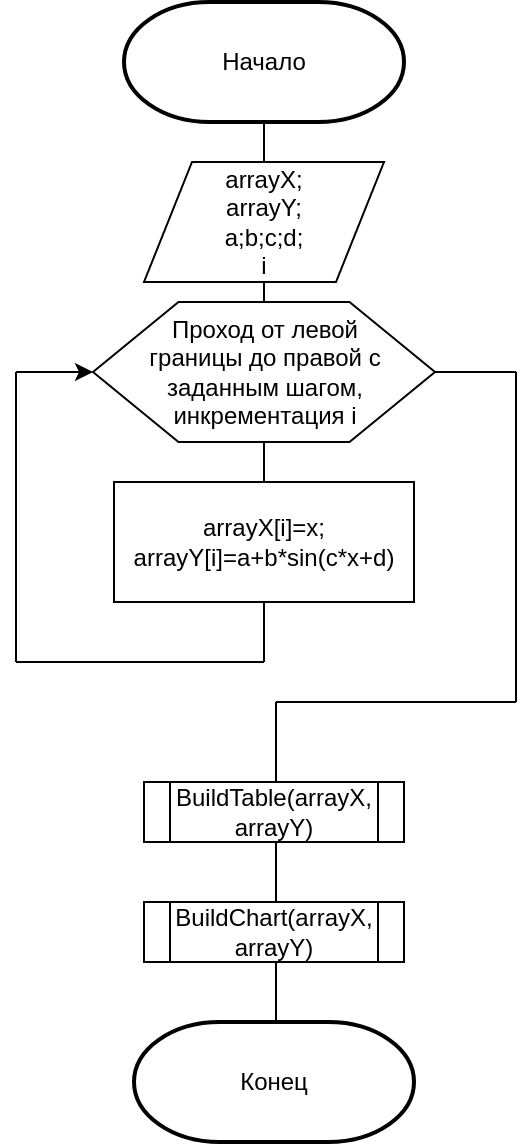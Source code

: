 <mxfile version="12.9.10" type="device"><diagram id="94tspqMn5vLE90J4yxDc" name="Page-1"><mxGraphModel dx="782" dy="469" grid="1" gridSize="10" guides="1" tooltips="1" connect="1" arrows="1" fold="1" page="1" pageScale="1" pageWidth="827" pageHeight="1169" math="0" shadow="0"><root><mxCell id="0"/><mxCell id="1" parent="0"/><mxCell id="BD2OFDXc3EDGy9Zt7kQl-43" value="" style="endArrow=none;html=1;entryX=0.5;entryY=1;entryDx=0;entryDy=0;entryPerimeter=0;" edge="1" parent="1" target="BD2OFDXc3EDGy9Zt7kQl-2"><mxGeometry width="50" height="50" relative="1" as="geometry"><mxPoint x="414" y="340" as="sourcePoint"/><mxPoint x="160" y="80" as="targetPoint"/></mxGeometry></mxCell><mxCell id="BD2OFDXc3EDGy9Zt7kQl-2" value="Начало" style="strokeWidth=2;html=1;shape=mxgraph.flowchart.terminator;whiteSpace=wrap;" vertex="1" parent="1"><mxGeometry x="344" y="10" width="140" height="60" as="geometry"/></mxCell><mxCell id="BD2OFDXc3EDGy9Zt7kQl-40" value="Конец" style="strokeWidth=2;html=1;shape=mxgraph.flowchart.terminator;whiteSpace=wrap;" vertex="1" parent="1"><mxGeometry x="349" y="519.998" width="140" height="60" as="geometry"/></mxCell><mxCell id="BD2OFDXc3EDGy9Zt7kQl-42" value="arrayX;&lt;br&gt;arrayY;&lt;br&gt;a;b;c;d;&lt;br&gt;i" style="shape=parallelogram;perimeter=parallelogramPerimeter;whiteSpace=wrap;html=1;" vertex="1" parent="1"><mxGeometry x="354" y="90" width="120" height="60" as="geometry"/></mxCell><mxCell id="BD2OFDXc3EDGy9Zt7kQl-44" value="Проход от левой &lt;br&gt;границы до правой с &lt;br&gt;заданным шагом,&lt;br&gt;инкрементация i" style="shape=hexagon;perimeter=hexagonPerimeter2;whiteSpace=wrap;html=1;" vertex="1" parent="1"><mxGeometry x="328.5" y="160" width="171" height="70" as="geometry"/></mxCell><mxCell id="BD2OFDXc3EDGy9Zt7kQl-45" value="arrayX[i]=x;&lt;br&gt;arrayY[i]=a+b*sin(c*x+d)" style="rounded=0;whiteSpace=wrap;html=1;" vertex="1" parent="1"><mxGeometry x="339" y="250" width="150" height="60" as="geometry"/></mxCell><mxCell id="BD2OFDXc3EDGy9Zt7kQl-46" value="" style="endArrow=none;html=1;" edge="1" parent="1"><mxGeometry width="50" height="50" relative="1" as="geometry"><mxPoint x="290" y="340" as="sourcePoint"/><mxPoint x="414" y="340" as="targetPoint"/></mxGeometry></mxCell><mxCell id="BD2OFDXc3EDGy9Zt7kQl-47" value="" style="endArrow=classic;html=1;entryX=0;entryY=0.5;entryDx=0;entryDy=0;" edge="1" parent="1" target="BD2OFDXc3EDGy9Zt7kQl-44"><mxGeometry width="50" height="50" relative="1" as="geometry"><mxPoint x="290" y="195" as="sourcePoint"/><mxPoint x="280" y="140" as="targetPoint"/></mxGeometry></mxCell><mxCell id="BD2OFDXc3EDGy9Zt7kQl-48" value="" style="endArrow=none;html=1;" edge="1" parent="1"><mxGeometry width="50" height="50" relative="1" as="geometry"><mxPoint x="290" y="340" as="sourcePoint"/><mxPoint x="290" y="195" as="targetPoint"/></mxGeometry></mxCell><mxCell id="BD2OFDXc3EDGy9Zt7kQl-49" value="" style="endArrow=none;html=1;entryX=1;entryY=0.5;entryDx=0;entryDy=0;" edge="1" parent="1" target="BD2OFDXc3EDGy9Zt7kQl-44"><mxGeometry width="50" height="50" relative="1" as="geometry"><mxPoint x="540" y="195" as="sourcePoint"/><mxPoint x="680" y="260" as="targetPoint"/></mxGeometry></mxCell><mxCell id="BD2OFDXc3EDGy9Zt7kQl-50" value="" style="endArrow=none;html=1;" edge="1" parent="1"><mxGeometry width="50" height="50" relative="1" as="geometry"><mxPoint x="540" y="360" as="sourcePoint"/><mxPoint x="540" y="195" as="targetPoint"/></mxGeometry></mxCell><mxCell id="BD2OFDXc3EDGy9Zt7kQl-51" value="" style="endArrow=none;html=1;" edge="1" parent="1"><mxGeometry width="50" height="50" relative="1" as="geometry"><mxPoint x="420" y="360" as="sourcePoint"/><mxPoint x="540" y="360" as="targetPoint"/></mxGeometry></mxCell><mxCell id="BD2OFDXc3EDGy9Zt7kQl-52" value="" style="endArrow=none;html=1;" edge="1" parent="1"><mxGeometry width="50" height="50" relative="1" as="geometry"><mxPoint x="420" y="520" as="sourcePoint"/><mxPoint x="420" y="360" as="targetPoint"/></mxGeometry></mxCell><mxCell id="BD2OFDXc3EDGy9Zt7kQl-54" value="BuildTable(arrayX,&lt;br&gt;arrayY)" style="shape=process;whiteSpace=wrap;html=1;backgroundOutline=1;" vertex="1" parent="1"><mxGeometry x="354" y="400" width="130" height="30" as="geometry"/></mxCell><mxCell id="BD2OFDXc3EDGy9Zt7kQl-55" value="BuildChart(arrayX,&lt;br&gt;arrayY)" style="shape=process;whiteSpace=wrap;html=1;backgroundOutline=1;" vertex="1" parent="1"><mxGeometry x="354" y="460" width="130" height="30" as="geometry"/></mxCell></root></mxGraphModel></diagram></mxfile>